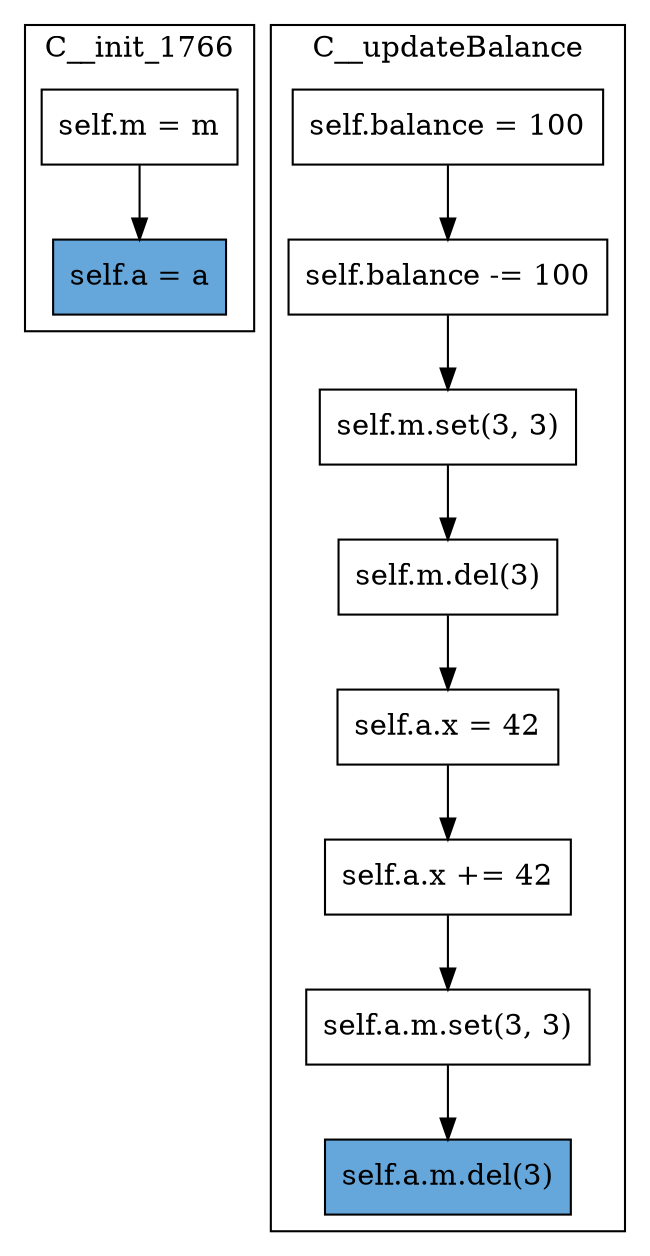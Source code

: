 digraph "inheritance-state-mutation-1" {
    node [shape=box];
    subgraph "cluster_C__init_1766" {
        label="C__init_1766";
        "C__init_1766_142" [label="self.m = m"];
        "C__init_1766_143" [label="self.a = a",style=filled,fillcolor="#66A7DB"];
        "C__init_1766_142" -> "C__init_1766_143";
    }
    subgraph "cluster_C__updateBalance" {
        label="C__updateBalance";
        "C__updateBalance_145" [label="self.balance = 100"];
        "C__updateBalance_146" [label="self.balance -= 100"];
        "C__updateBalance_148" [label="self.m.set(3, 3)"];
        "C__updateBalance_150" [label="self.m.del(3)"];
        "C__updateBalance_152" [label="self.a.x = 42"];
        "C__updateBalance_154" [label="self.a.x += 42"];
        "C__updateBalance_156" [label="self.a.m.set(3, 3)"];
        "C__updateBalance_158" [label="self.a.m.del(3)",style=filled,fillcolor="#66A7DB"];
        "C__updateBalance_145" -> "C__updateBalance_146";
        "C__updateBalance_146" -> "C__updateBalance_148";
        "C__updateBalance_148" -> "C__updateBalance_150";
        "C__updateBalance_150" -> "C__updateBalance_152";
        "C__updateBalance_152" -> "C__updateBalance_154";
        "C__updateBalance_154" -> "C__updateBalance_156";
        "C__updateBalance_156" -> "C__updateBalance_158";
    }
}
